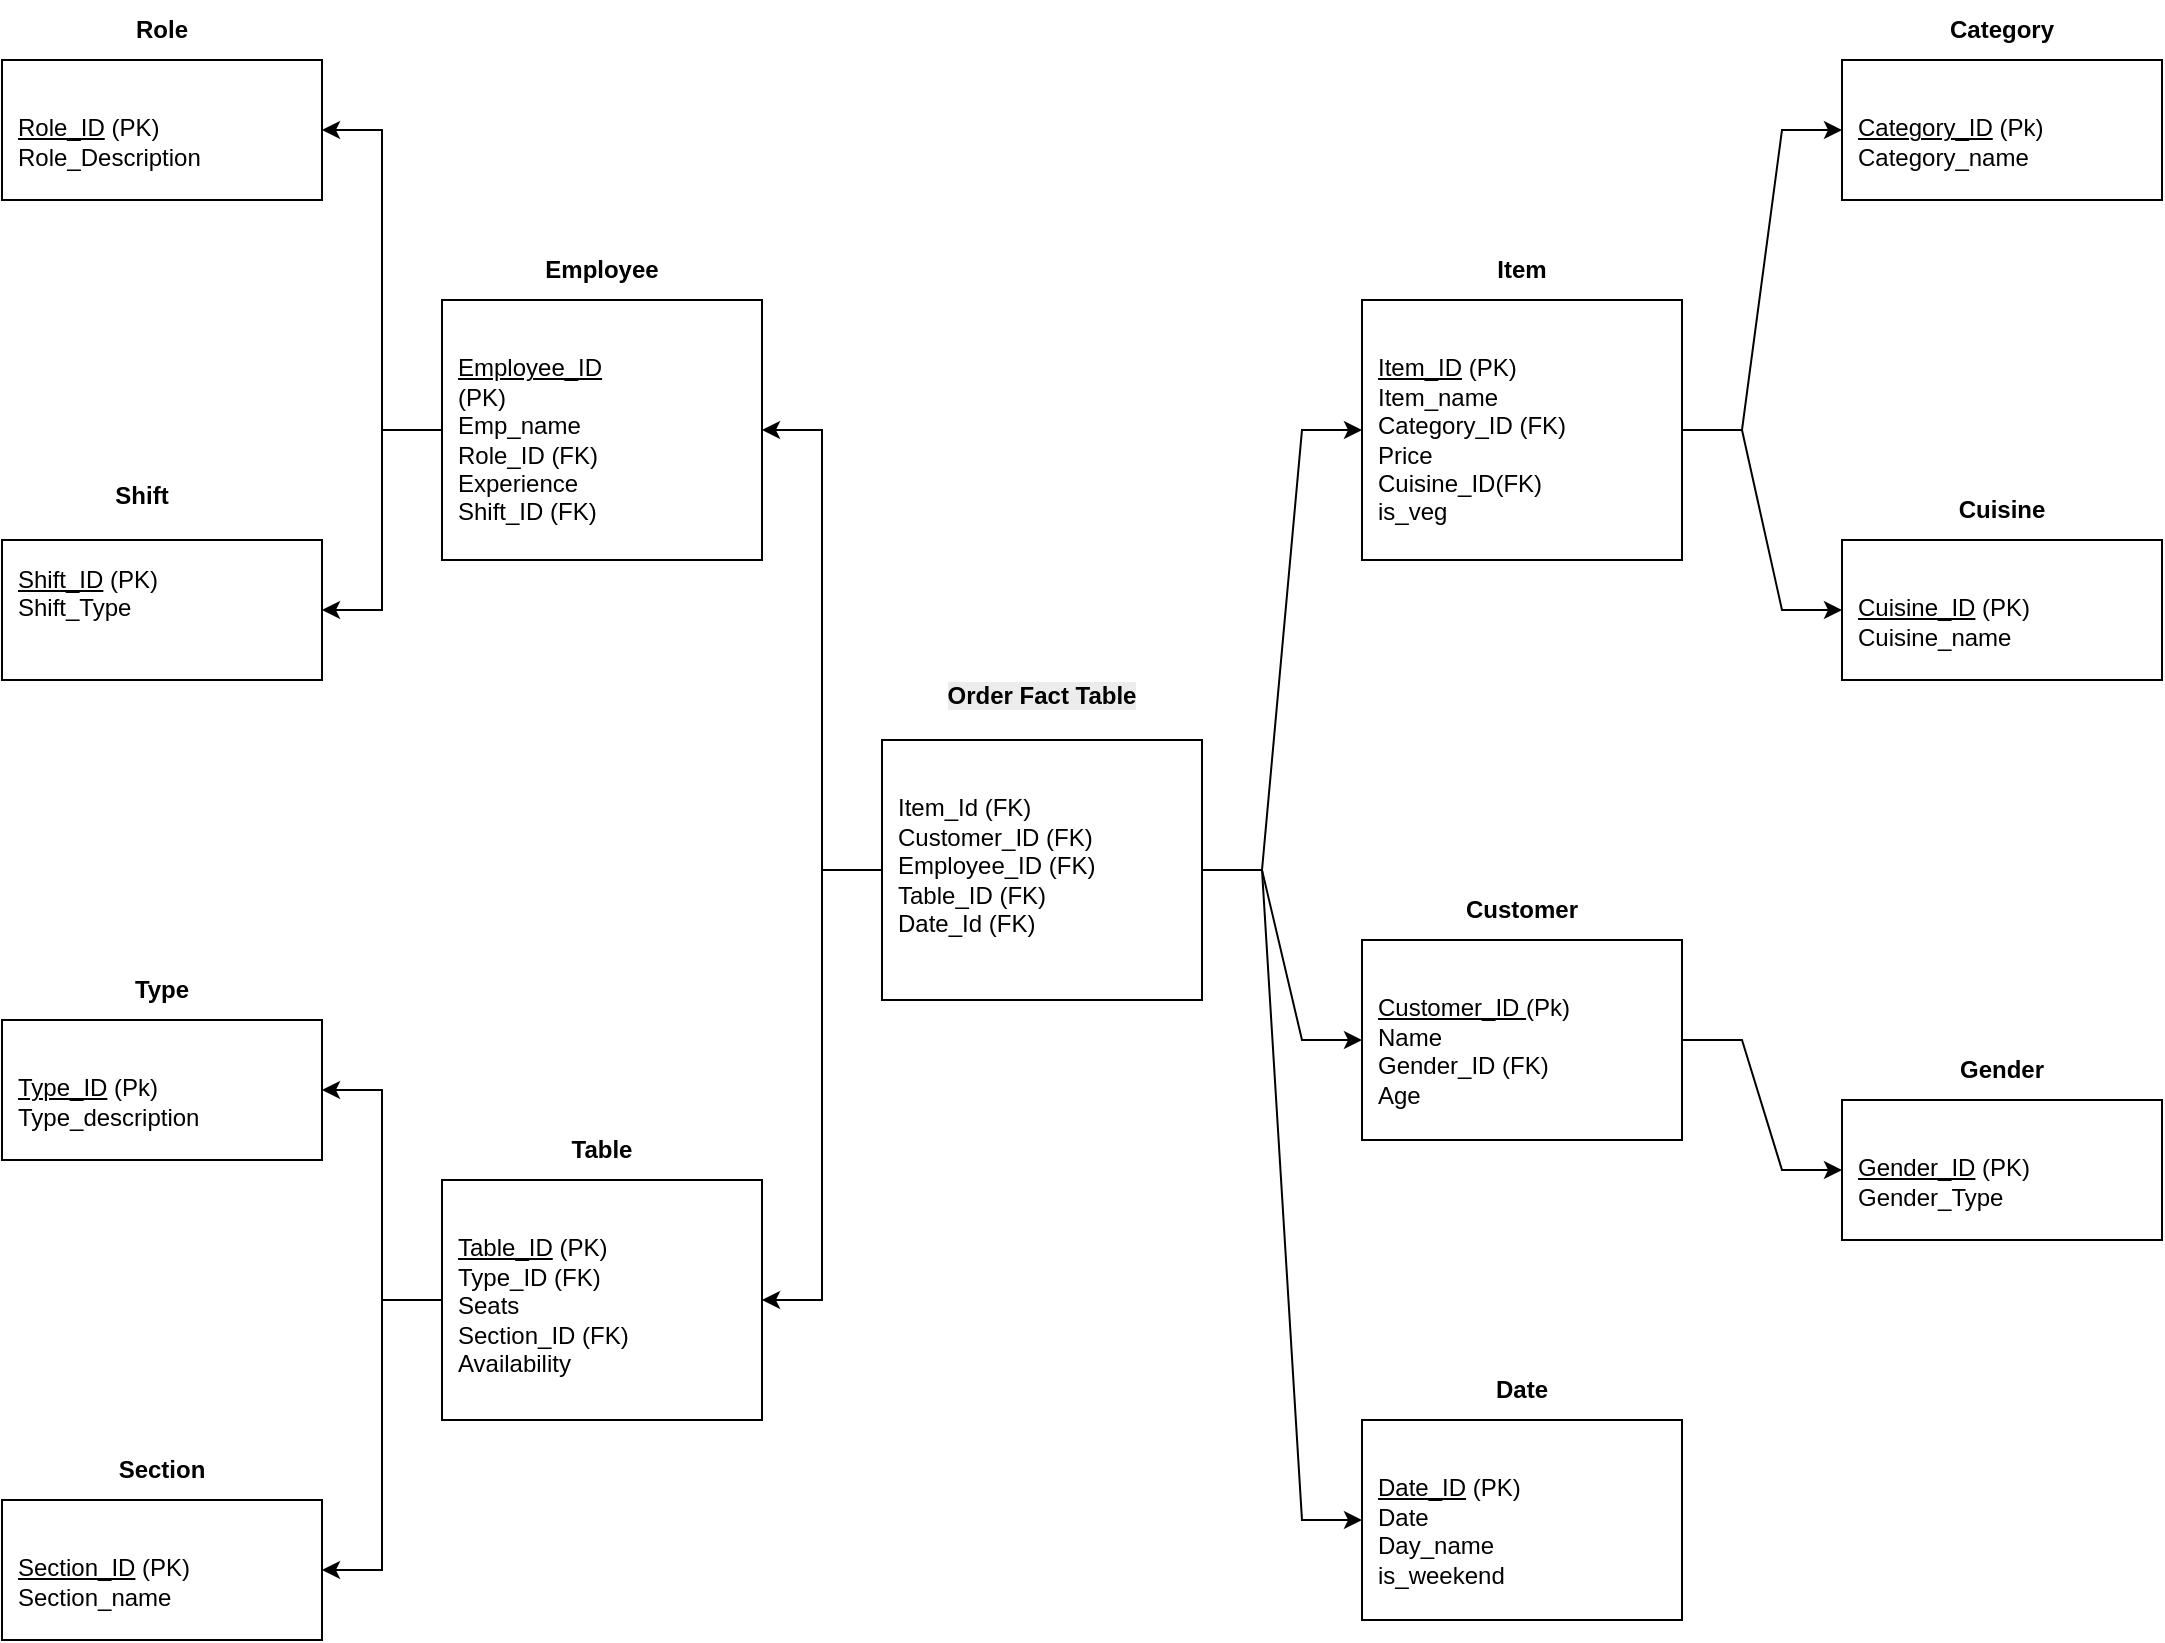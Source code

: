 <mxfile version="28.2.8">
  <diagram id="diagram-id-1" name="Page-1">
    <mxGraphModel dx="1158" dy="624" grid="1" gridSize="10" guides="1" tooltips="1" connect="1" arrows="1" fold="1" page="1" pageScale="1" pageWidth="1169" pageHeight="827" math="0" shadow="0">
      <root>
        <mxCell id="0" />
        <mxCell id="1" parent="0" />
        <mxCell id="2" value="&lt;div style=&quot;text-align: center;&quot;&gt;&lt;br&gt;&lt;/div&gt;&lt;u&gt;Role_ID&lt;/u&gt; (PK)&lt;br&gt;Role_Description" style="shape=rectangle;whiteSpace=wrap;html=1;strokeWidth=1;fillColor=#ffffff;fontColor=#000000;align=left;verticalAlign=top;spacingLeft=4;spacingTop=4;spacing=4;" parent="1" vertex="1">
          <mxGeometry x="40" y="40" width="160" height="70" as="geometry" />
        </mxCell>
        <mxCell id="3" value="&lt;div style=&quot;text-align: center;&quot;&gt;&lt;u style=&quot;background-color: transparent; color: light-dark(rgb(0, 0, 0), rgb(237, 237, 237)); text-align: left;&quot;&gt;Shift_ID&lt;/u&gt;&lt;span style=&quot;background-color: transparent; color: light-dark(rgb(0, 0, 0), rgb(237, 237, 237)); text-align: left;&quot;&gt; (PK)&lt;/span&gt;&lt;/div&gt;Shift_Type" style="shape=rectangle;whiteSpace=wrap;html=1;strokeWidth=1;fillColor=#ffffff;fontColor=#000000;align=left;verticalAlign=top;spacingLeft=4;spacingTop=4;spacing=4;" parent="1" vertex="1">
          <mxGeometry x="40" y="280" width="160" height="70" as="geometry" />
        </mxCell>
        <mxCell id="4" value="&lt;div style=&quot;text-align: center;&quot;&gt;&lt;br&gt;&lt;/div&gt;&lt;u&gt;Type_ID&lt;/u&gt; (Pk)&lt;br&gt;Type_description" style="shape=rectangle;whiteSpace=wrap;html=1;strokeWidth=1;fillColor=#ffffff;fontColor=#000000;align=left;verticalAlign=top;spacingLeft=4;spacingTop=4;spacing=4;" parent="1" vertex="1">
          <mxGeometry x="40" y="520" width="160" height="70" as="geometry" />
        </mxCell>
        <mxCell id="5" value="&lt;div style=&quot;text-align: center;&quot;&gt;&lt;br&gt;&lt;/div&gt;&lt;u&gt;Section_ID&lt;/u&gt; (PK)&lt;br&gt;Section_name" style="shape=rectangle;whiteSpace=wrap;html=1;strokeWidth=1;fillColor=#ffffff;fontColor=#000000;align=left;verticalAlign=top;spacingLeft=4;spacingTop=4;spacing=4;" parent="1" vertex="1">
          <mxGeometry x="40" y="760" width="160" height="70" as="geometry" />
        </mxCell>
        <mxCell id="6" value="&lt;div style=&quot;text-align: center;&quot;&gt;&lt;br&gt;&lt;/div&gt;&lt;u&gt;Employee_ID&lt;/u&gt;&lt;br&gt;(PK)&lt;br&gt;Emp_name&lt;br&gt;Role_ID (FK)&lt;br&gt;Experience&lt;br&gt;Shift_ID (FK)" style="shape=rectangle;whiteSpace=wrap;html=1;strokeWidth=1;fillColor=#ffffff;fontColor=#000000;align=left;verticalAlign=top;spacingLeft=4;spacingTop=4;spacing=4;" parent="1" vertex="1">
          <mxGeometry x="260" y="160" width="160" height="130" as="geometry" />
        </mxCell>
        <mxCell id="7" value="&lt;div style=&quot;text-align: center;&quot;&gt;&lt;br&gt;&lt;/div&gt;&lt;u&gt;Table_ID&lt;/u&gt; (PK)&lt;br&gt;Type_ID (FK)&lt;br&gt;Seats&lt;br&gt;Section_ID (FK)&lt;br&gt;Availability" style="shape=rectangle;whiteSpace=wrap;html=1;strokeWidth=1;fillColor=#ffffff;fontColor=#000000;align=left;verticalAlign=top;spacingLeft=4;spacingTop=4;spacing=4;" parent="1" vertex="1">
          <mxGeometry x="260" y="600" width="160" height="120" as="geometry" />
        </mxCell>
        <mxCell id="8" value="&lt;div style=&quot;text-align: center;&quot;&gt;&lt;br&gt;&lt;/div&gt;Item_Id (FK)&lt;br&gt;Customer_ID (FK)&lt;br&gt;Employee_ID (FK)&lt;br&gt;Table_ID (FK)&lt;br&gt;Date_Id (FK)" style="shape=rectangle;whiteSpace=wrap;html=1;strokeWidth=1;fillColor=#ffffff;fontColor=#000000;align=left;verticalAlign=top;spacingLeft=4;spacingTop=4;spacing=4;" parent="1" vertex="1">
          <mxGeometry x="480" y="380" width="160" height="130" as="geometry" />
        </mxCell>
        <mxCell id="9" value="&lt;div style=&quot;text-align: center;&quot;&gt;&lt;br&gt;&lt;/div&gt;&lt;u&gt;Item_ID&lt;/u&gt; (PK)&lt;br&gt;Item_name&lt;br&gt;Category_ID (FK)&lt;br&gt;Price&lt;br&gt;Cuisine_ID(FK)&lt;br&gt;is_veg" style="shape=rectangle;whiteSpace=wrap;html=1;strokeWidth=1;fillColor=#ffffff;fontColor=#000000;align=left;verticalAlign=top;spacingLeft=4;spacingTop=4;spacing=4;" parent="1" vertex="1">
          <mxGeometry x="720" y="160" width="160" height="130" as="geometry" />
        </mxCell>
        <mxCell id="10" value="&lt;div style=&quot;text-align: center;&quot;&gt;&lt;br&gt;&lt;/div&gt;&lt;u&gt;Customer_ID&amp;nbsp;&lt;/u&gt;(Pk)&lt;br&gt;Name&lt;br&gt;Gender_ID (FK)&lt;br&gt;Age" style="shape=rectangle;whiteSpace=wrap;html=1;strokeWidth=1;fillColor=#ffffff;fontColor=#000000;align=left;verticalAlign=top;spacingLeft=4;spacingTop=4;spacing=4;" parent="1" vertex="1">
          <mxGeometry x="720" y="480" width="160" height="100" as="geometry" />
        </mxCell>
        <mxCell id="11" value="&lt;div style=&quot;text-align: center;&quot;&gt;&lt;br&gt;&lt;/div&gt;&lt;u&gt;Date_ID&lt;/u&gt; (PK)&lt;br&gt;Date&lt;br&gt;Day_name&lt;br&gt;is_weekend" style="shape=rectangle;whiteSpace=wrap;html=1;strokeWidth=1;fillColor=#ffffff;fontColor=#000000;align=left;verticalAlign=top;spacingLeft=4;spacingTop=4;spacing=4;" parent="1" vertex="1">
          <mxGeometry x="720" y="720" width="160" height="100" as="geometry" />
        </mxCell>
        <mxCell id="12" value="&lt;div style=&quot;text-align: center;&quot;&gt;&lt;br&gt;&lt;/div&gt;&lt;u&gt;Category_ID&lt;/u&gt; (Pk)&lt;br&gt;Category_name" style="shape=rectangle;whiteSpace=wrap;html=1;strokeWidth=1;fillColor=#ffffff;fontColor=#000000;align=left;verticalAlign=top;spacingLeft=4;spacingTop=4;spacing=4;" parent="1" vertex="1">
          <mxGeometry x="960" y="40" width="160" height="70" as="geometry" />
        </mxCell>
        <mxCell id="13" value="&lt;div style=&quot;text-align: center;&quot;&gt;&lt;br&gt;&lt;/div&gt;&lt;u&gt;Cuisine_ID&lt;/u&gt; (PK)&lt;br&gt;Cuisine_name" style="shape=rectangle;whiteSpace=wrap;html=1;strokeWidth=1;fillColor=#ffffff;fontColor=#000000;align=left;verticalAlign=top;spacingLeft=4;spacingTop=4;spacing=4;" parent="1" vertex="1">
          <mxGeometry x="960" y="280" width="160" height="70" as="geometry" />
        </mxCell>
        <mxCell id="14" value="&lt;div style=&quot;text-align: center;&quot;&gt;&lt;br&gt;&lt;/div&gt;&lt;u&gt;Gender_ID&lt;/u&gt; (PK)&lt;br&gt;Gender_Type" style="shape=rectangle;whiteSpace=wrap;html=1;strokeWidth=1;fillColor=#ffffff;fontColor=#000000;align=left;verticalAlign=top;spacingLeft=4;spacingTop=4;spacing=4;" parent="1" vertex="1">
          <mxGeometry x="960" y="560" width="160" height="70" as="geometry" />
        </mxCell>
        <mxCell id="15" style="edgeStyle=entityRelationEdgeStyle;endArrow=classic;html=1;rounded=0;" parent="1" source="6" target="2" edge="1">
          <mxGeometry relative="1" as="geometry" />
        </mxCell>
        <mxCell id="16" style="edgeStyle=entityRelationEdgeStyle;endArrow=classic;html=1;rounded=0;" parent="1" source="6" target="3" edge="1">
          <mxGeometry relative="1" as="geometry" />
        </mxCell>
        <mxCell id="17" style="edgeStyle=entityRelationEdgeStyle;endArrow=classic;html=1;rounded=0;" parent="1" source="8" target="6" edge="1">
          <mxGeometry relative="1" as="geometry" />
        </mxCell>
        <mxCell id="18" style="edgeStyle=entityRelationEdgeStyle;endArrow=classic;html=1;rounded=0;" parent="1" source="7" target="4" edge="1">
          <mxGeometry relative="1" as="geometry" />
        </mxCell>
        <mxCell id="19" style="edgeStyle=entityRelationEdgeStyle;endArrow=classic;html=1;rounded=0;" parent="1" source="7" target="5" edge="1">
          <mxGeometry relative="1" as="geometry" />
        </mxCell>
        <mxCell id="20" style="edgeStyle=entityRelationEdgeStyle;endArrow=classic;html=1;rounded=0;" parent="1" source="8" target="7" edge="1">
          <mxGeometry relative="1" as="geometry" />
        </mxCell>
        <mxCell id="21" style="edgeStyle=entityRelationEdgeStyle;endArrow=classic;html=1;rounded=0;" parent="1" source="8" target="9" edge="1">
          <mxGeometry relative="1" as="geometry" />
        </mxCell>
        <mxCell id="22" style="edgeStyle=entityRelationEdgeStyle;endArrow=classic;html=1;rounded=0;" parent="1" source="9" target="12" edge="1">
          <mxGeometry relative="1" as="geometry" />
        </mxCell>
        <mxCell id="23" style="edgeStyle=entityRelationEdgeStyle;endArrow=classic;html=1;rounded=0;" parent="1" source="9" target="13" edge="1">
          <mxGeometry relative="1" as="geometry" />
        </mxCell>
        <mxCell id="24" style="edgeStyle=entityRelationEdgeStyle;endArrow=classic;html=1;rounded=0;" parent="1" source="8" target="10" edge="1">
          <mxGeometry relative="1" as="geometry" />
        </mxCell>
        <mxCell id="25" style="edgeStyle=entityRelationEdgeStyle;endArrow=classic;html=1;rounded=0;" parent="1" source="10" target="14" edge="1">
          <mxGeometry relative="1" as="geometry" />
        </mxCell>
        <mxCell id="26" style="edgeStyle=entityRelationEdgeStyle;endArrow=classic;html=1;rounded=0;" parent="1" source="8" target="11" edge="1">
          <mxGeometry relative="1" as="geometry" />
        </mxCell>
        <mxCell id="2fae7pCA4_kYvmtFXOzL-26" value="&#xa;&lt;b style=&quot;forced-color-adjust: none; color: rgb(0, 0, 0); font-family: Helvetica; font-size: 12px; font-style: normal; font-variant-ligatures: normal; font-variant-caps: normal; letter-spacing: normal; orphans: 2; text-align: center; text-indent: 0px; text-transform: none; widows: 2; word-spacing: 0px; -webkit-text-stroke-width: 0px; white-space: normal; background-color: rgb(236, 236, 236); text-decoration-thickness: initial; text-decoration-style: initial; text-decoration-color: initial;&quot;&gt;Order Fact Table&lt;/b&gt;&#xa;&#xa;" style="text;html=1;whiteSpace=wrap;strokeColor=none;fillColor=none;align=center;verticalAlign=middle;rounded=0;" vertex="1" parent="1">
          <mxGeometry x="505" y="350" width="110" height="30" as="geometry" />
        </mxCell>
        <mxCell id="2fae7pCA4_kYvmtFXOzL-27" value="&lt;b&gt;Customer&lt;/b&gt;" style="text;html=1;whiteSpace=wrap;strokeColor=none;fillColor=none;align=center;verticalAlign=middle;rounded=0;" vertex="1" parent="1">
          <mxGeometry x="770" y="450" width="60" height="30" as="geometry" />
        </mxCell>
        <mxCell id="2fae7pCA4_kYvmtFXOzL-28" value="&lt;b&gt;Item&lt;/b&gt;" style="text;html=1;whiteSpace=wrap;strokeColor=none;fillColor=none;align=center;verticalAlign=middle;rounded=0;" vertex="1" parent="1">
          <mxGeometry x="770" y="130" width="60" height="30" as="geometry" />
        </mxCell>
        <mxCell id="2fae7pCA4_kYvmtFXOzL-29" value="&lt;b&gt;Category&lt;/b&gt;" style="text;html=1;whiteSpace=wrap;strokeColor=none;fillColor=none;align=center;verticalAlign=middle;rounded=0;" vertex="1" parent="1">
          <mxGeometry x="1010" y="10" width="60" height="30" as="geometry" />
        </mxCell>
        <mxCell id="2fae7pCA4_kYvmtFXOzL-31" value="&lt;b&gt;Cuisine&lt;/b&gt;" style="text;html=1;whiteSpace=wrap;strokeColor=none;fillColor=none;align=center;verticalAlign=middle;rounded=0;" vertex="1" parent="1">
          <mxGeometry x="1010" y="250" width="60" height="30" as="geometry" />
        </mxCell>
        <mxCell id="2fae7pCA4_kYvmtFXOzL-32" value="&lt;b&gt;Gender&lt;/b&gt;" style="text;html=1;whiteSpace=wrap;strokeColor=none;fillColor=none;align=center;verticalAlign=middle;rounded=0;" vertex="1" parent="1">
          <mxGeometry x="1010" y="530" width="60" height="30" as="geometry" />
        </mxCell>
        <mxCell id="2fae7pCA4_kYvmtFXOzL-34" value="&lt;b&gt;Date&lt;/b&gt;" style="text;html=1;whiteSpace=wrap;strokeColor=none;fillColor=none;align=center;verticalAlign=middle;rounded=0;" vertex="1" parent="1">
          <mxGeometry x="770" y="690" width="60" height="30" as="geometry" />
        </mxCell>
        <mxCell id="2fae7pCA4_kYvmtFXOzL-35" value="&lt;b&gt;Table&lt;/b&gt;" style="text;html=1;whiteSpace=wrap;strokeColor=none;fillColor=none;align=center;verticalAlign=middle;rounded=0;" vertex="1" parent="1">
          <mxGeometry x="310" y="570" width="60" height="30" as="geometry" />
        </mxCell>
        <mxCell id="2fae7pCA4_kYvmtFXOzL-36" value="&lt;b&gt;Section&lt;/b&gt;" style="text;html=1;whiteSpace=wrap;strokeColor=none;fillColor=none;align=center;verticalAlign=middle;rounded=0;" vertex="1" parent="1">
          <mxGeometry x="90" y="730" width="60" height="30" as="geometry" />
        </mxCell>
        <mxCell id="2fae7pCA4_kYvmtFXOzL-37" value="&lt;b&gt;Type&lt;/b&gt;" style="text;html=1;whiteSpace=wrap;strokeColor=none;fillColor=none;align=center;verticalAlign=middle;rounded=0;" vertex="1" parent="1">
          <mxGeometry x="90" y="490" width="60" height="30" as="geometry" />
        </mxCell>
        <mxCell id="2fae7pCA4_kYvmtFXOzL-38" value="&lt;div&gt;&lt;b&gt;Shift&lt;/b&gt;&lt;/div&gt;&lt;u style=&quot;text-align: left;&quot;&gt;&lt;u&gt;&lt;br&gt;&lt;/u&gt;&lt;/u&gt;" style="text;html=1;whiteSpace=wrap;strokeColor=none;fillColor=none;align=center;verticalAlign=middle;rounded=0;" vertex="1" parent="1">
          <mxGeometry x="80" y="250" width="60" height="30" as="geometry" />
        </mxCell>
        <mxCell id="2fae7pCA4_kYvmtFXOzL-39" value="&lt;b&gt;Role&lt;/b&gt;" style="text;html=1;whiteSpace=wrap;strokeColor=none;fillColor=none;align=center;verticalAlign=middle;rounded=0;" vertex="1" parent="1">
          <mxGeometry x="90" y="10" width="60" height="30" as="geometry" />
        </mxCell>
        <mxCell id="2fae7pCA4_kYvmtFXOzL-40" value="&lt;b&gt;Employee&lt;/b&gt;" style="text;html=1;whiteSpace=wrap;strokeColor=none;fillColor=none;align=center;verticalAlign=middle;rounded=0;" vertex="1" parent="1">
          <mxGeometry x="310" y="130" width="60" height="30" as="geometry" />
        </mxCell>
      </root>
    </mxGraphModel>
  </diagram>
</mxfile>
